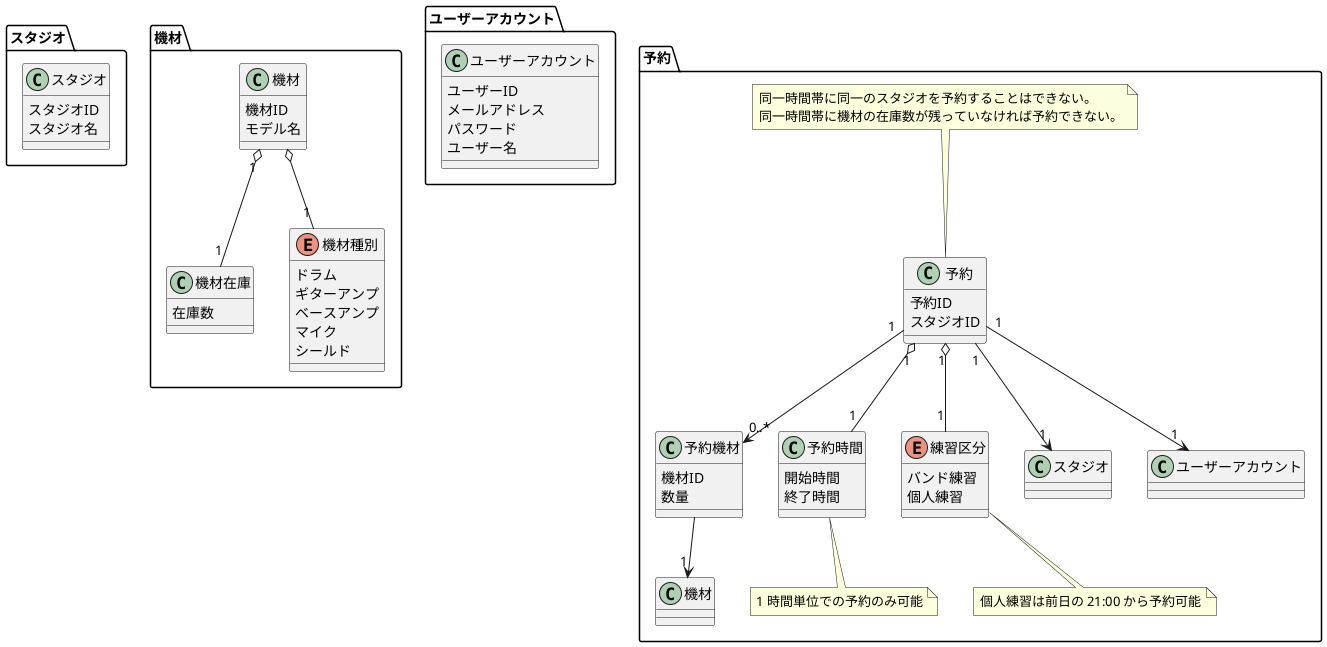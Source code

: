 @startuml DomainModel

package スタジオ
{
    class スタジオ
    {
        スタジオID
        スタジオ名
    }
}

package 機材
{
    class 機材
    {
        機材ID
        モデル名
    }

    class 機材在庫
    {
        在庫数
    }

    enum 機材種別
    {
        ドラム
        ギターアンプ
        ベースアンプ
        マイク
        シールド
    }

    機材 o-- "1" 機材種別
    機材 "1" o-- "1" 機材在庫
}

package ユーザーアカウント
{
    class ユーザーアカウント
    {
        ユーザーID
        メールアドレス
        パスワード
        ユーザー名
    }
}

package 予約
{
    class 予約
    {
        予約ID
        スタジオID
    }

    class 予約機材
    {
        機材ID
        数量
    }

    class 予約時間
    {
        開始時間
        終了時間
    }

    enum 練習区分
    {
        バンド練習
        個人練習
    }

    予約 "1" o-- "1" 練習区分
    予約 "1" o-- "1" 予約時間

    予約 "1" --> "1" スタジオ
    予約 "1" --> "0..*" 予約機材
    予約 "1" --> "1" ユーザーアカウント

    予約機材 --> "1" 機材

    note top of 予約
    同一時間帯に同一のスタジオを予約することはできない。
    同一時間帯に機材の在庫数が残っていなければ予約できない。
    end note

    note bottom of 予約時間
    1 時間単位での予約のみ可能
    end note

    note bottom of 練習区分
    個人練習は前日の 21:00 から予約可能
    end note
}

@enduml
